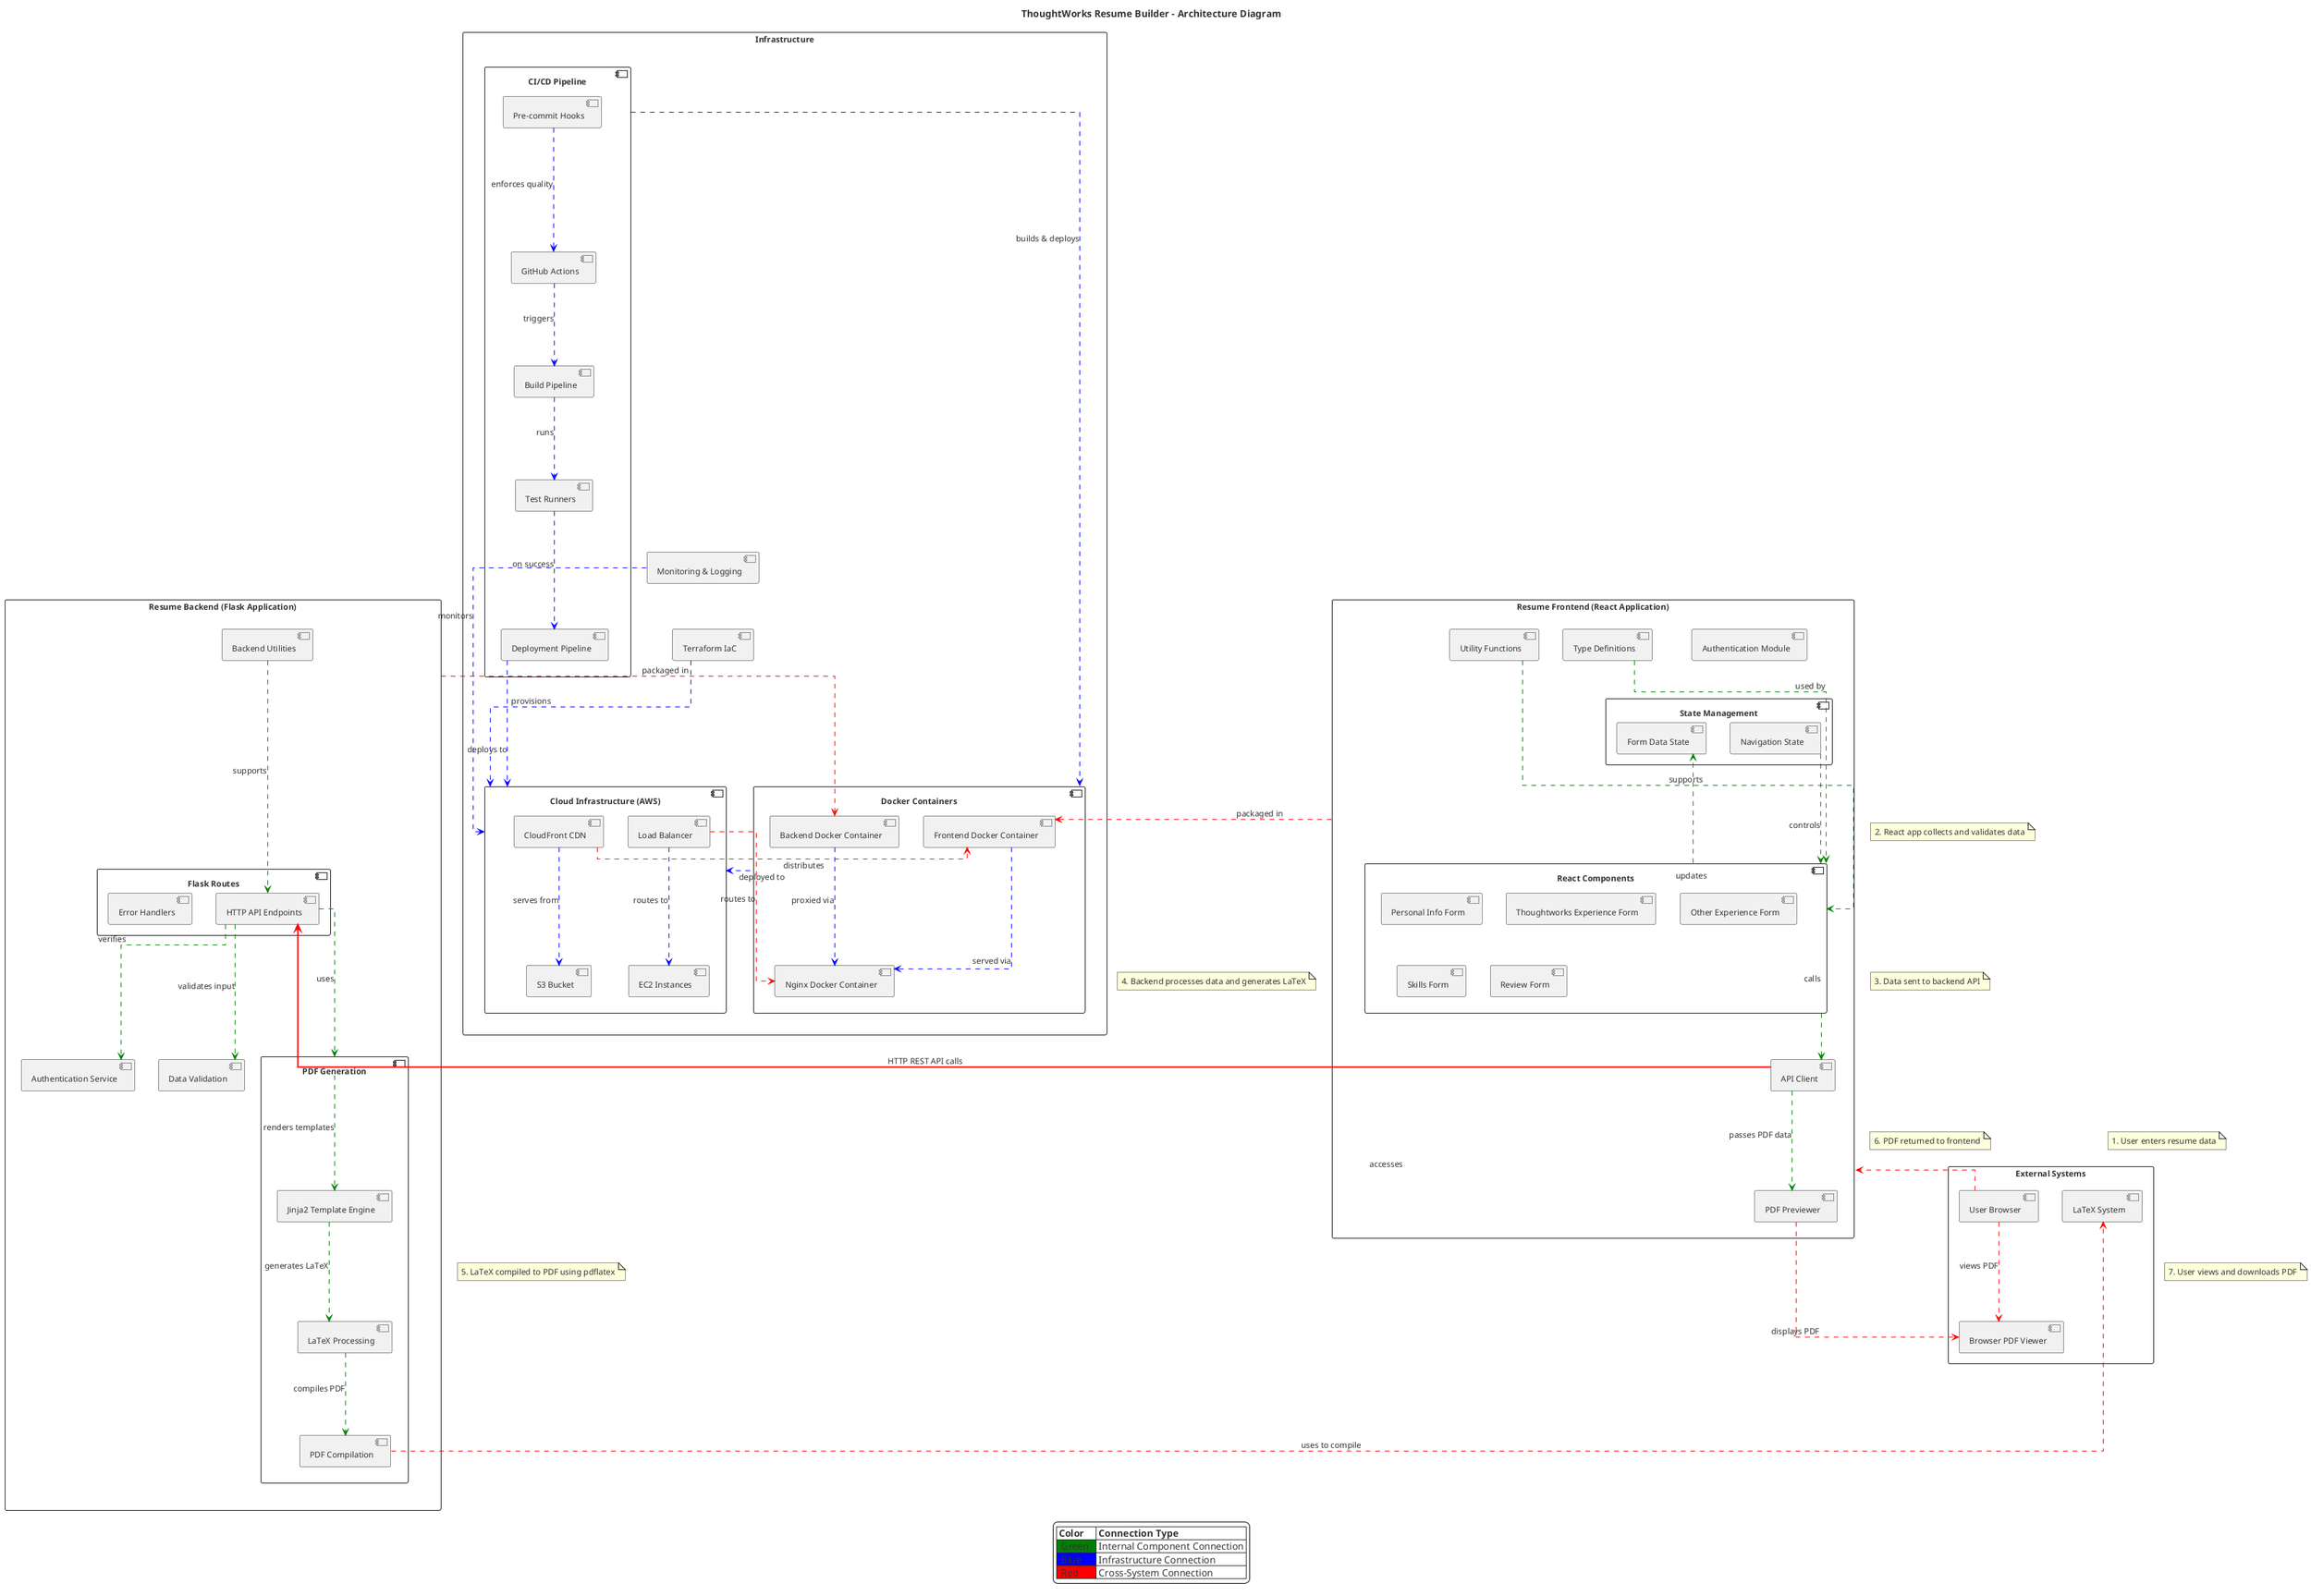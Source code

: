 @startuml ThoughtWorks Resume Builder Architecture

' Define styles
skinparam componentStyle uml2
skinparam backgroundColor white
skinparam defaultFontSize 12
skinparam defaultFontColor #333333
skinparam linetype ortho
skinparam packageStyle rectangle
skinparam cloud {
  backgroundColor #F2FCFF
  borderColor #ADD1EC
}
skinparam interface {
  backgroundColor #F2FCFF
  borderColor #ADD1EC
}
skinparam database {
  backgroundColor #F2FCFF
  borderColor #ADD1EC
}

' Title
title ThoughtWorks Resume Builder - Architecture Diagram

'-------------------------- SYSTEM COMPONENTS --------------------------

' Define packages for main system components
package "Resume Frontend (React Application)" as FrontendApp {
  component "React Components" as ReactComponents {
    component "Personal Info Form" as PersonalInfoForm
    component "Thoughtworks Experience Form" as TWExperienceForm
    component "Other Experience Form" as OtherExperienceForm
    component "Skills Form" as SkillsForm
    component "Review Form" as ReviewForm
  }

  component "State Management" as StateManagement {
    component "Form Data State" as FormData
    component "Navigation State" as Navigation
  }

  component "API Client" as ApiClient
  component "Authentication Module" as FrontendAuth
  component "Type Definitions" as TypeDefs
  component "PDF Previewer" as PDFPreviewer
  component "Utility Functions" as Utils

  ' Frontend internal connections
  ReactComponents .[#008000]..> FormData : updates
  Navigation .[#008000]..> ReactComponents : controls
  ReactComponents .[#008000]..> ApiClient : calls
  ApiClient .[#008000]..> PDFPreviewer : passes PDF data
  Utils .[#008000]..-> ReactComponents : supports
  TypeDefs .[#008000]..-> ReactComponents : used by
}

package "Resume Backend (Flask Application)" as BackendApp {
  component "Flask Routes" as FlaskRoutes {
    component "HTTP API Endpoints" as Endpoints
    component "Error Handlers" as ErrorHandlers
  }

  component "PDF Generation" as PDFGeneration {
    component "Jinja2 Template Engine" as TemplateEngine
    component "LaTeX Processing" as LaTeXProcessor
    component "PDF Compilation" as PDFCompiler
  }

  component "Authentication Service" as AuthService
  component "Data Validation" as DataValidation
  component "Backend Utilities" as BackendUtils

  ' Backend internal connections
  Endpoints .[#008000]..> PDFGeneration : uses
  PDFGeneration .[#008000]..> TemplateEngine : renders templates
  TemplateEngine .[#008000]..> LaTeXProcessor : generates LaTeX
  LaTeXProcessor .[#008000]..> PDFCompiler : compiles PDF
  Endpoints .[#008000]..> AuthService : verifies
  Endpoints .[#008000]..> DataValidation : validates input
  BackendUtils .[#008000]..-> Endpoints : supports
}

'-------------------------- INFRASTRUCTURE --------------------------

package "Infrastructure" as Infra {
  component "Docker Containers" as DockerContainers {
    component "Frontend Docker Container" as FrontendContainer
    component "Backend Docker Container" as BackendContainer
    component "Nginx Docker Container" as NginxContainer
  }

  component "Cloud Infrastructure (AWS)" as AWS {
    component "Load Balancer" as LoadBalancer
    component "EC2 Instances" as EC2
    component "S3 Bucket" as S3
    component "CloudFront CDN" as CloudFront
  }

  component "CI/CD Pipeline" as CICD {
    component "GitHub Actions" as GithubActions
    component "Pre-commit Hooks" as PrecommitHooks
    component "Test Runners" as TestRunners
    component "Build Pipeline" as BuildPipeline
    component "Deployment Pipeline" as DeploymentPipeline
  }

  component "Terraform IaC" as Terraform
  component "Monitoring & Logging" as Monitoring

  ' Infra internal connections
  FrontendContainer .[#0000FF]..> NginxContainer : served via
  BackendContainer .[#0000FF]..> NginxContainer : proxied via
  DockerContainers .[#0000FF]..-> AWS : deployed to
  LoadBalancer .[#0000FF]..> EC2 : routes to
  CloudFront .[#0000FF]..> S3 : serves from
  Terraform .[#0000FF]..> AWS : provisions
  CICD .[#0000FF]..> DockerContainers : builds & deploys
  GithubActions .[#0000FF]..> BuildPipeline : triggers
  BuildPipeline .[#0000FF]..> TestRunners : runs
  TestRunners .[#0000FF]..> DeploymentPipeline : on success
  DeploymentPipeline .[#0000FF]..> AWS : deploys to
  Monitoring .[#0000FF]..-> AWS : monitors
  PrecommitHooks .[#0000FF]..-> GithubActions : enforces quality
}

'-------------------------- EXTERNAL SYSTEMS --------------------------

package "External Systems" as External {
  component "LaTeX System" as LaTeXSystem
  component "Browser PDF Viewer" as BrowserPdfViewer
  component "User Browser" as UserBrowser
}

'-------------------------- CONNECTIONS BETWEEN PACKAGES --------------------------

' Frontend to Backend communication
ApiClient .[#FF0000,bold]..> Endpoints : HTTP REST API calls
PDFPreviewer .[#FF0000]..> BrowserPdfViewer : displays PDF

' Backend to External systems
PDFCompiler .[#FF0000]..> LaTeXSystem : uses to compile

' User interaction
UserBrowser .[#FF0000]..> FrontendApp : accesses
UserBrowser .[#FF0000]..> BrowserPdfViewer : views PDF

' Deployment connections
FrontendApp .[#FF0000]..> FrontendContainer : packaged in
BackendApp .[#FF0000]..> BackendContainer : packaged in
LoadBalancer .[#FF0000]..> NginxContainer : routes to
CloudFront .[#FF0000]..> FrontendContainer : distributes

'-------------------------- DATA FLOW --------------------------

' Define important data flows
note "1. User enters resume data" as Note1
note "2. React app collects and validates data" as Note2
note "3. Data sent to backend API" as Note3
note "4. Backend processes data and generates LaTeX" as Note4
note "5. LaTeX compiled to PDF using pdflatex" as Note5
note "6. PDF returned to frontend" as Note6
note "7. User views and downloads PDF" as Note7

' Position the notes
Note1 -[hidden]-> UserBrowser
Note2 -[hidden]-> ReactComponents
Note3 -[hidden]-> ApiClient
Note4 -[hidden]-> PDFGeneration
Note5 -[hidden]-> LaTeXProcessor
Note6 -[hidden]-> PDFPreviewer
Note7 -[hidden]-> BrowserPdfViewer

'-------------------------- LEGEND --------------------------

legend
  |= Color |= Connection Type |
  |<#008000>  Green   | Internal Component Connection |
  |<#0000FF>  Blue    | Infrastructure Connection |
  |<#FF0000>  Red     | Cross-System Connection |
endlegend

@enduml
